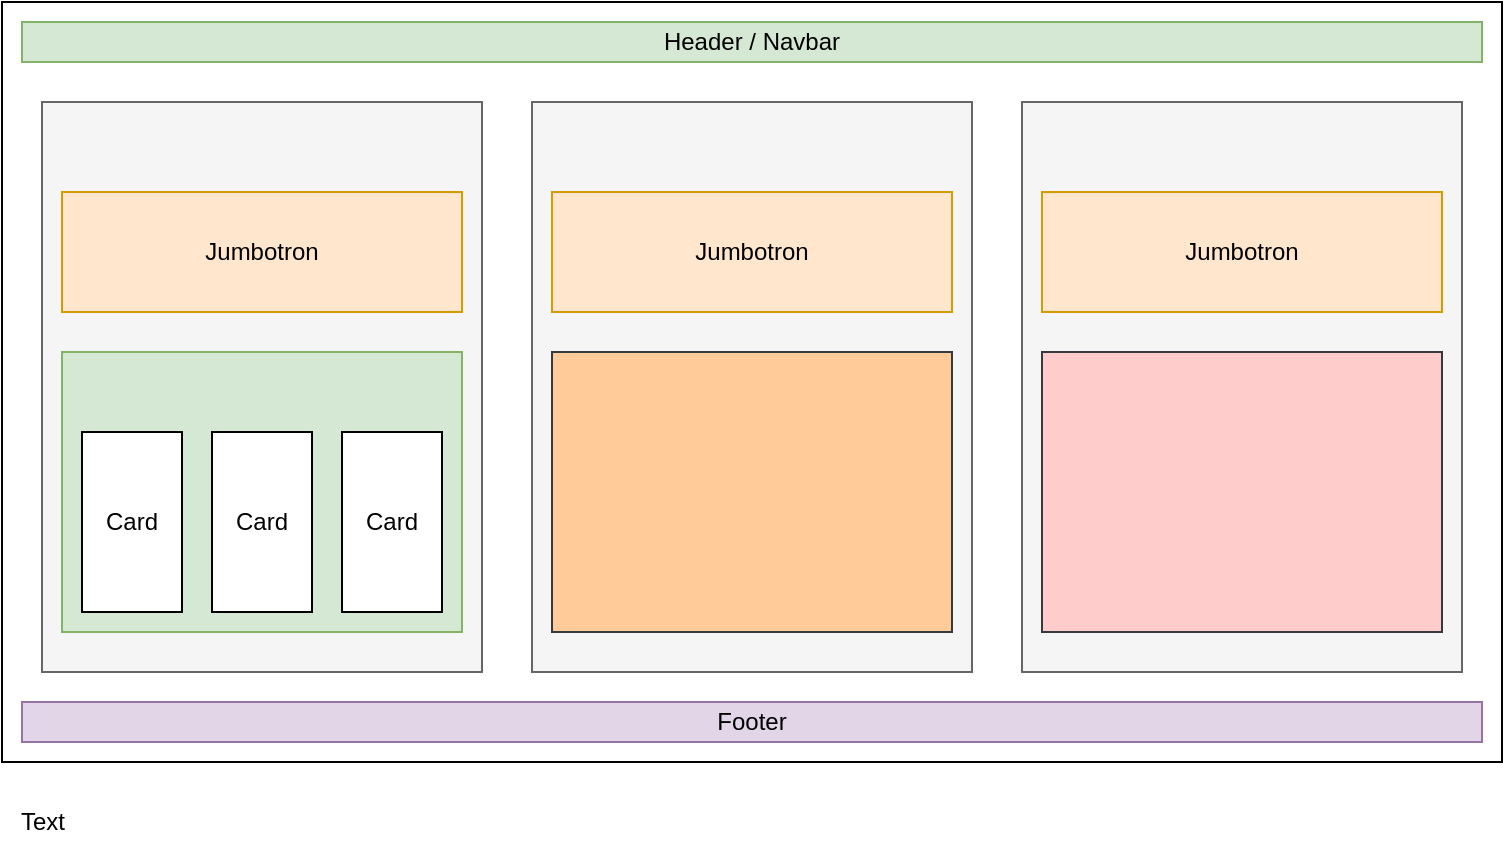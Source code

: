 <mxfile version="13.0.3" type="device"><diagram id="prtHgNgQTEPvFCAcTncT" name="Page-1"><mxGraphModel dx="946" dy="680" grid="1" gridSize="10" guides="1" tooltips="1" connect="1" arrows="1" fold="1" page="1" pageScale="1" pageWidth="827" pageHeight="1169" math="0" shadow="0"><root><mxCell id="0"/><mxCell id="1" parent="0"/><mxCell id="0zwbMn0VFbkMB9crSCvx-1" value="" style="rounded=0;whiteSpace=wrap;html=1;" vertex="1" parent="1"><mxGeometry x="60" y="80" width="750" height="380" as="geometry"/></mxCell><mxCell id="0zwbMn0VFbkMB9crSCvx-2" value="Header / Navbar" style="rounded=0;whiteSpace=wrap;html=1;fillColor=#d5e8d4;strokeColor=#82b366;" vertex="1" parent="1"><mxGeometry x="70" y="90" width="730" height="20" as="geometry"/></mxCell><mxCell id="0zwbMn0VFbkMB9crSCvx-3" value="Footer" style="rounded=0;whiteSpace=wrap;html=1;fillColor=#e1d5e7;strokeColor=#9673a6;" vertex="1" parent="1"><mxGeometry x="70" y="430" width="730" height="20" as="geometry"/></mxCell><mxCell id="0zwbMn0VFbkMB9crSCvx-16" value="" style="group" vertex="1" connectable="0" parent="1"><mxGeometry x="80" y="130" width="220" height="285" as="geometry"/></mxCell><mxCell id="0zwbMn0VFbkMB9crSCvx-9" value="" style="rounded=0;whiteSpace=wrap;html=1;fillColor=#f5f5f5;strokeColor=#666666;fontColor=#333333;" vertex="1" parent="0zwbMn0VFbkMB9crSCvx-16"><mxGeometry width="220" height="285" as="geometry"/></mxCell><mxCell id="0zwbMn0VFbkMB9crSCvx-10" value="Jumbotron" style="rounded=0;whiteSpace=wrap;html=1;fillColor=#ffe6cc;strokeColor=#d79b00;" vertex="1" parent="0zwbMn0VFbkMB9crSCvx-16"><mxGeometry x="10" y="45" width="200" height="60" as="geometry"/></mxCell><mxCell id="0zwbMn0VFbkMB9crSCvx-11" value="" style="rounded=0;whiteSpace=wrap;html=1;fillColor=#d5e8d4;strokeColor=#82b366;" vertex="1" parent="0zwbMn0VFbkMB9crSCvx-16"><mxGeometry x="10" y="125" width="200" height="140" as="geometry"/></mxCell><mxCell id="0zwbMn0VFbkMB9crSCvx-12" value="Card" style="rounded=0;whiteSpace=wrap;html=1;" vertex="1" parent="0zwbMn0VFbkMB9crSCvx-16"><mxGeometry x="20" y="165" width="50" height="90" as="geometry"/></mxCell><mxCell id="0zwbMn0VFbkMB9crSCvx-13" value="Card" style="rounded=0;whiteSpace=wrap;html=1;" vertex="1" parent="0zwbMn0VFbkMB9crSCvx-16"><mxGeometry x="85" y="165" width="50" height="90" as="geometry"/></mxCell><mxCell id="0zwbMn0VFbkMB9crSCvx-14" value="Card" style="rounded=0;whiteSpace=wrap;html=1;" vertex="1" parent="0zwbMn0VFbkMB9crSCvx-16"><mxGeometry x="150" y="165" width="50" height="90" as="geometry"/></mxCell><mxCell id="0zwbMn0VFbkMB9crSCvx-17" value="" style="group" vertex="1" connectable="0" parent="1"><mxGeometry x="325" y="130" width="220" height="285" as="geometry"/></mxCell><mxCell id="0zwbMn0VFbkMB9crSCvx-18" value="" style="rounded=0;whiteSpace=wrap;html=1;fillColor=#f5f5f5;strokeColor=#666666;fontColor=#333333;" vertex="1" parent="0zwbMn0VFbkMB9crSCvx-17"><mxGeometry width="220" height="285" as="geometry"/></mxCell><mxCell id="0zwbMn0VFbkMB9crSCvx-19" value="Jumbotron" style="rounded=0;whiteSpace=wrap;html=1;fillColor=#ffe6cc;strokeColor=#d79b00;" vertex="1" parent="0zwbMn0VFbkMB9crSCvx-17"><mxGeometry x="10" y="45" width="200" height="60" as="geometry"/></mxCell><mxCell id="0zwbMn0VFbkMB9crSCvx-20" value="" style="rounded=0;whiteSpace=wrap;html=1;fillColor=#ffcc99;strokeColor=#36393d;" vertex="1" parent="0zwbMn0VFbkMB9crSCvx-17"><mxGeometry x="10" y="125" width="200" height="140" as="geometry"/></mxCell><mxCell id="0zwbMn0VFbkMB9crSCvx-24" value="" style="group" vertex="1" connectable="0" parent="1"><mxGeometry x="570" y="130" width="220" height="285" as="geometry"/></mxCell><mxCell id="0zwbMn0VFbkMB9crSCvx-25" value="" style="rounded=0;whiteSpace=wrap;html=1;fillColor=#f5f5f5;strokeColor=#666666;fontColor=#333333;" vertex="1" parent="0zwbMn0VFbkMB9crSCvx-24"><mxGeometry width="220" height="285" as="geometry"/></mxCell><mxCell id="0zwbMn0VFbkMB9crSCvx-26" value="Jumbotron" style="rounded=0;whiteSpace=wrap;html=1;fillColor=#ffe6cc;strokeColor=#d79b00;" vertex="1" parent="0zwbMn0VFbkMB9crSCvx-24"><mxGeometry x="10" y="45" width="200" height="60" as="geometry"/></mxCell><mxCell id="0zwbMn0VFbkMB9crSCvx-27" value="" style="rounded=0;whiteSpace=wrap;html=1;fillColor=#ffcccc;strokeColor=#36393d;" vertex="1" parent="0zwbMn0VFbkMB9crSCvx-24"><mxGeometry x="10" y="125" width="200" height="140" as="geometry"/></mxCell><mxCell id="0zwbMn0VFbkMB9crSCvx-31" value="Text" style="text;html=1;resizable=0;autosize=1;align=center;verticalAlign=middle;points=[];fillColor=none;strokeColor=none;rounded=0;" vertex="1" parent="1"><mxGeometry x="60" y="480" width="40" height="20" as="geometry"/></mxCell></root></mxGraphModel></diagram></mxfile>